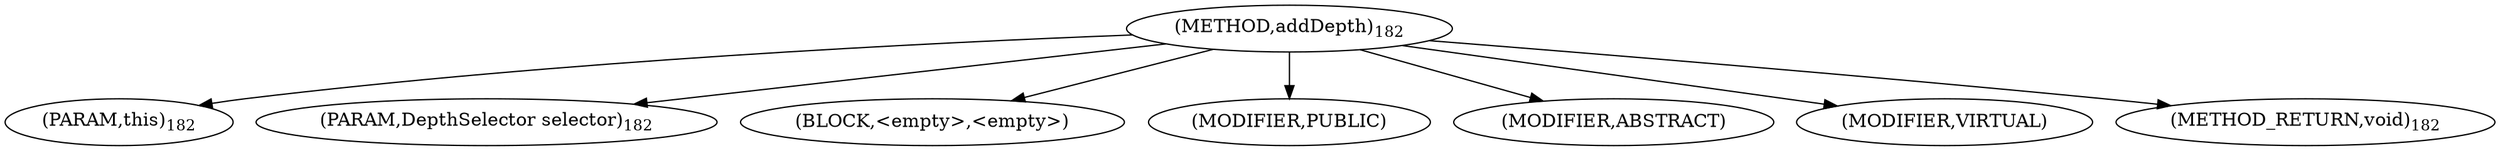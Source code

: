 digraph "addDepth" {  
"162" [label = <(METHOD,addDepth)<SUB>182</SUB>> ]
"163" [label = <(PARAM,this)<SUB>182</SUB>> ]
"164" [label = <(PARAM,DepthSelector selector)<SUB>182</SUB>> ]
"165" [label = <(BLOCK,&lt;empty&gt;,&lt;empty&gt;)> ]
"166" [label = <(MODIFIER,PUBLIC)> ]
"167" [label = <(MODIFIER,ABSTRACT)> ]
"168" [label = <(MODIFIER,VIRTUAL)> ]
"169" [label = <(METHOD_RETURN,void)<SUB>182</SUB>> ]
  "162" -> "163" 
  "162" -> "164" 
  "162" -> "165" 
  "162" -> "166" 
  "162" -> "167" 
  "162" -> "168" 
  "162" -> "169" 
}
